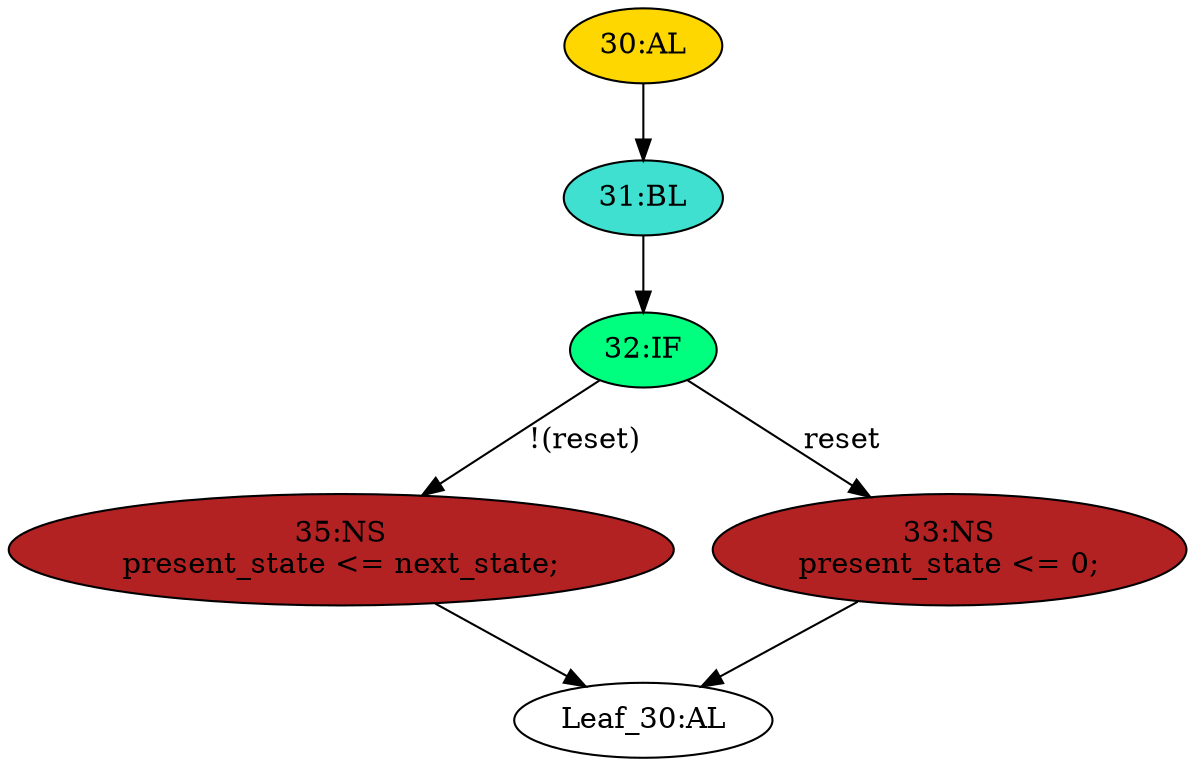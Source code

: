 strict digraph "" {
	node [label="\N"];
	"31:BL"	[ast="<pyverilog.vparser.ast.Block object at 0x7fd0296a4a50>",
		fillcolor=turquoise,
		label="31:BL",
		statements="[]",
		style=filled,
		typ=Block];
	"32:IF"	[ast="<pyverilog.vparser.ast.IfStatement object at 0x7fd0296a4b50>",
		fillcolor=springgreen,
		label="32:IF",
		statements="[]",
		style=filled,
		typ=IfStatement];
	"31:BL" -> "32:IF"	[cond="[]",
		lineno=None];
	"35:NS"	[ast="<pyverilog.vparser.ast.NonblockingSubstitution object at 0x7fd0296a4bd0>",
		fillcolor=firebrick,
		label="35:NS
present_state <= next_state;",
		statements="[<pyverilog.vparser.ast.NonblockingSubstitution object at 0x7fd0296a4bd0>]",
		style=filled,
		typ=NonblockingSubstitution];
	"Leaf_30:AL"	[def_var="['present_state']",
		label="Leaf_30:AL"];
	"35:NS" -> "Leaf_30:AL"	[cond="[]",
		lineno=None];
	"32:IF" -> "35:NS"	[cond="['reset']",
		label="!(reset)",
		lineno=32];
	"33:NS"	[ast="<pyverilog.vparser.ast.NonblockingSubstitution object at 0x7fd0296a4dd0>",
		fillcolor=firebrick,
		label="33:NS
present_state <= 0;",
		statements="[<pyverilog.vparser.ast.NonblockingSubstitution object at 0x7fd0296a4dd0>]",
		style=filled,
		typ=NonblockingSubstitution];
	"32:IF" -> "33:NS"	[cond="['reset']",
		label=reset,
		lineno=32];
	"30:AL"	[ast="<pyverilog.vparser.ast.Always object at 0x7fd0296a4fd0>",
		clk_sens=True,
		fillcolor=gold,
		label="30:AL",
		sens="['clk']",
		statements="[]",
		style=filled,
		typ=Always,
		use_var="['reset', 'next_state']"];
	"30:AL" -> "31:BL"	[cond="[]",
		lineno=None];
	"33:NS" -> "Leaf_30:AL"	[cond="[]",
		lineno=None];
}
